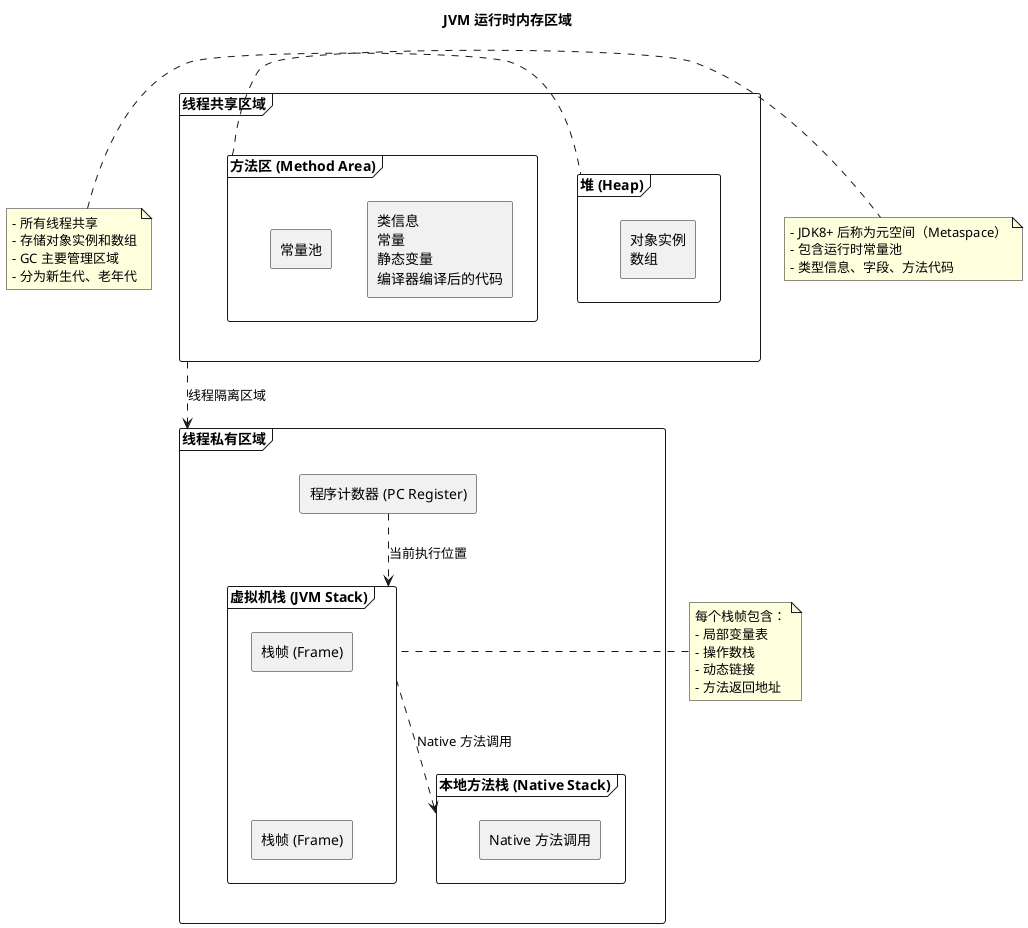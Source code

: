 @startuml

title JVM 运行时内存区域

frame "线程共享区域" as shared {
  frame "堆 (Heap)" as heap {
    rectangle "对象实例\n数组" as objects
  }

  frame "方法区 (Method Area)" as method_area {
    rectangle "类信息\n常量\n静态变量\n编译器编译后的代码" as class_data
    rectangle "常量池"
  }


}

frame "线程私有区域" as thread_private {
  frame "虚拟机栈 (JVM Stack)" as jvm_stack {
    rectangle "栈帧 (Frame)" as frame1
    rectangle "栈帧 (Frame)" as frame2
    frame1 -[hidden]-> frame2
  }

  frame "本地方法栈 (Native Stack)" as native_stack {
    rectangle "Native 方法调用" as native_method
  }

  rectangle "程序计数器 (PC Register)" as pc
}

note left of heap
  - 所有线程共享
  - 存储对象实例和数组
  - GC 主要管理区域
  - 分为新生代、老年代
end note

note right of method_area
  - JDK8+ 后称为元空间（Metaspace）
  - 包含运行时常量池
  - 类型信息、字段、方法代码
end note

note left of jvm_stack
  每个栈帧包含：
  - 局部变量表
  - 操作数栈
  - 动态链接
  - 方法返回地址
end note

shared ..> thread_private : 线程隔离区域
jvm_stack ..> native_stack : Native 方法调用
pc ..> jvm_stack : 当前执行位置

@enduml